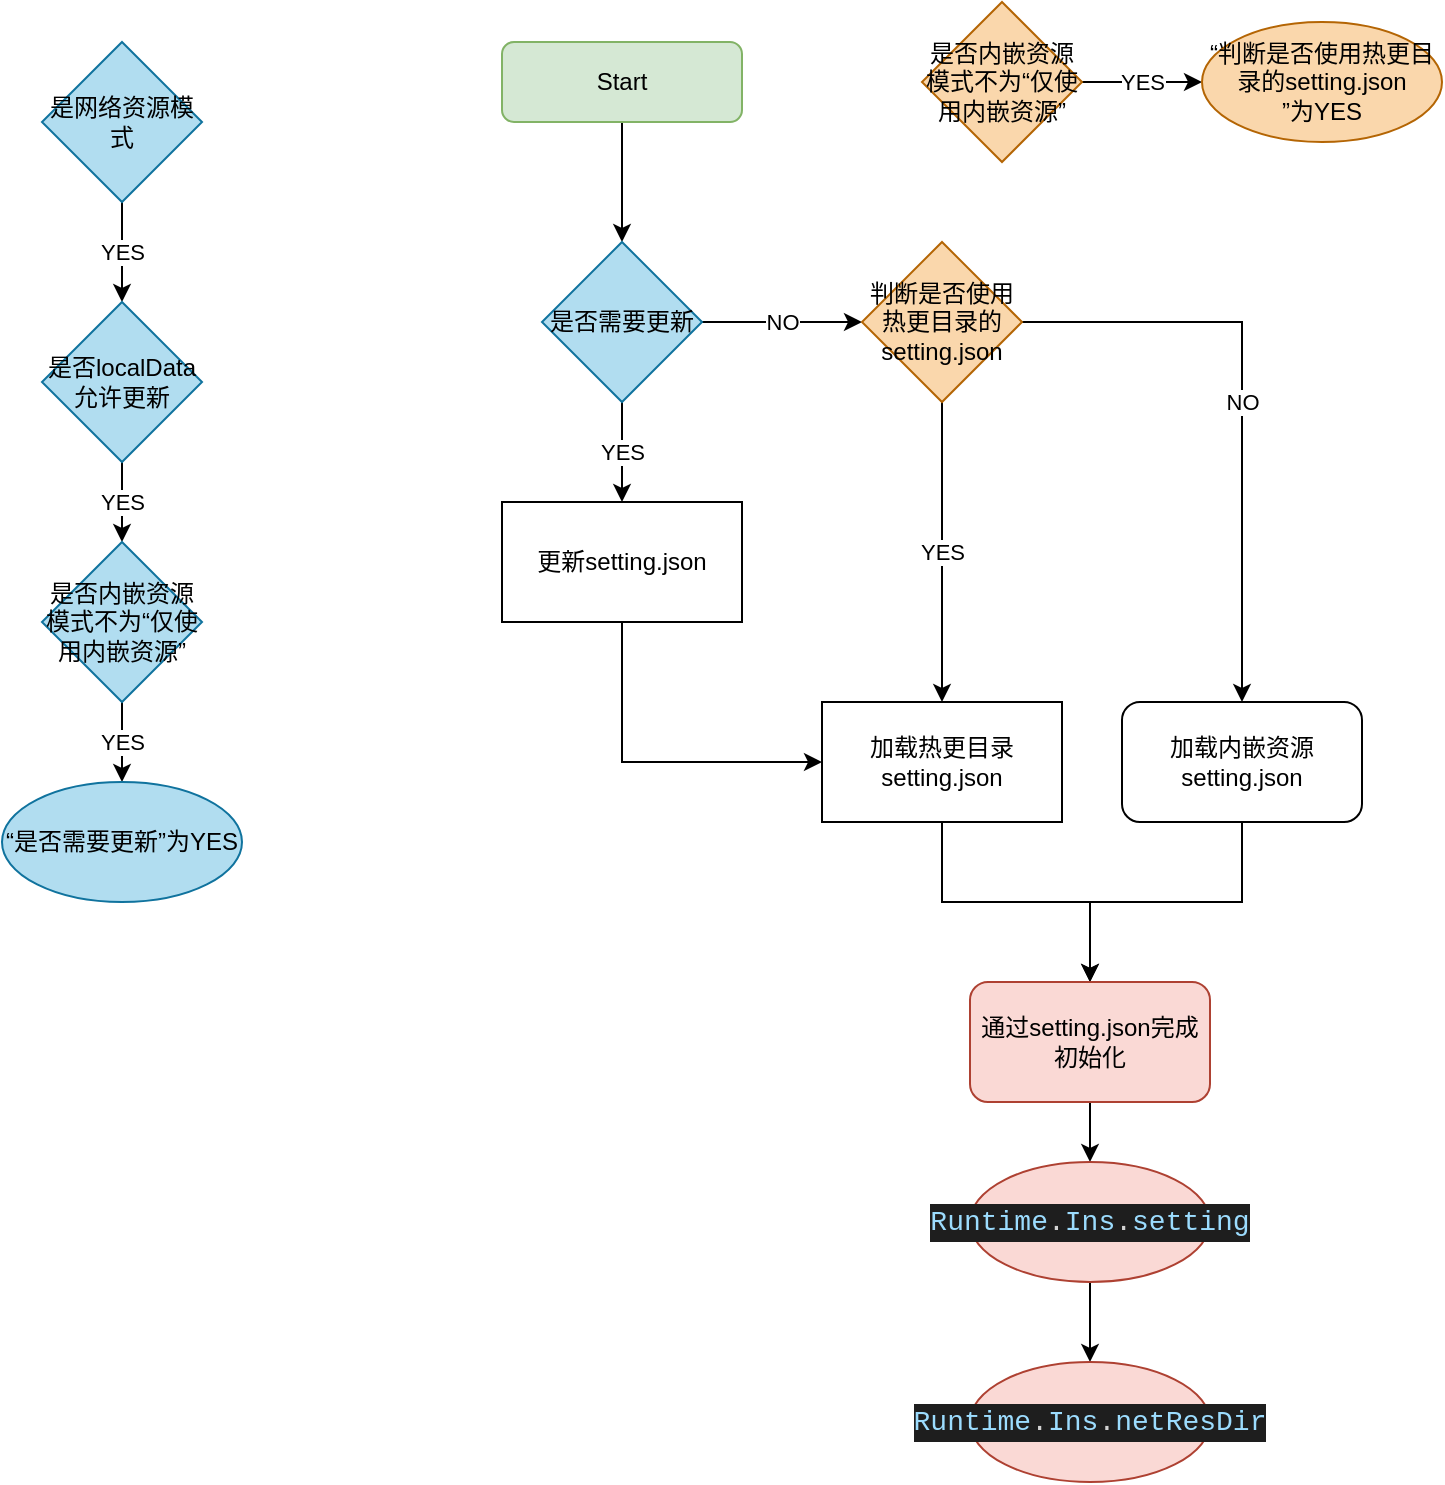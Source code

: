 <mxfile version="20.2.3" type="device"><diagram id="C5RBs43oDa-KdzZeNtuy" name="Page-1"><mxGraphModel dx="1422" dy="865" grid="1" gridSize="10" guides="1" tooltips="1" connect="1" arrows="1" fold="1" page="1" pageScale="1" pageWidth="827" pageHeight="1169" math="0" shadow="0"><root><mxCell id="WIyWlLk6GJQsqaUBKTNV-0"/><mxCell id="WIyWlLk6GJQsqaUBKTNV-1" parent="WIyWlLk6GJQsqaUBKTNV-0"/><mxCell id="y8ljHlE-nYR1V-ZYTRyt-1" style="edgeStyle=orthogonalEdgeStyle;rounded=0;orthogonalLoop=1;jettySize=auto;html=1;entryX=0.5;entryY=0;entryDx=0;entryDy=0;" parent="WIyWlLk6GJQsqaUBKTNV-1" source="WIyWlLk6GJQsqaUBKTNV-3" target="y8ljHlE-nYR1V-ZYTRyt-0" edge="1"><mxGeometry relative="1" as="geometry"/></mxCell><mxCell id="WIyWlLk6GJQsqaUBKTNV-3" value="Start" style="rounded=1;whiteSpace=wrap;html=1;fontSize=12;glass=0;strokeWidth=1;shadow=0;fillColor=#d5e8d4;strokeColor=#82b366;" parent="WIyWlLk6GJQsqaUBKTNV-1" vertex="1"><mxGeometry x="270" y="50" width="120" height="40" as="geometry"/></mxCell><mxCell id="NzKCku2U2kgPAwxSgR5y-1" value="YES" style="edgeStyle=orthogonalEdgeStyle;rounded=0;orthogonalLoop=1;jettySize=auto;html=1;" edge="1" parent="WIyWlLk6GJQsqaUBKTNV-1" source="y8ljHlE-nYR1V-ZYTRyt-0" target="NzKCku2U2kgPAwxSgR5y-0"><mxGeometry relative="1" as="geometry"/></mxCell><mxCell id="NzKCku2U2kgPAwxSgR5y-5" value="NO" style="edgeStyle=orthogonalEdgeStyle;rounded=0;orthogonalLoop=1;jettySize=auto;html=1;" edge="1" parent="WIyWlLk6GJQsqaUBKTNV-1" source="y8ljHlE-nYR1V-ZYTRyt-0" target="NzKCku2U2kgPAwxSgR5y-4"><mxGeometry relative="1" as="geometry"/></mxCell><mxCell id="y8ljHlE-nYR1V-ZYTRyt-0" value="是否需要更新" style="rhombus;whiteSpace=wrap;html=1;fillColor=#b1ddf0;strokeColor=#10739e;" parent="WIyWlLk6GJQsqaUBKTNV-1" vertex="1"><mxGeometry x="290" y="150" width="80" height="80" as="geometry"/></mxCell><mxCell id="NzKCku2U2kgPAwxSgR5y-3" value="" style="edgeStyle=orthogonalEdgeStyle;rounded=0;orthogonalLoop=1;jettySize=auto;html=1;entryX=0;entryY=0.5;entryDx=0;entryDy=0;exitX=0.5;exitY=1;exitDx=0;exitDy=0;" edge="1" parent="WIyWlLk6GJQsqaUBKTNV-1" source="NzKCku2U2kgPAwxSgR5y-0" target="NzKCku2U2kgPAwxSgR5y-2"><mxGeometry relative="1" as="geometry"/></mxCell><mxCell id="NzKCku2U2kgPAwxSgR5y-0" value="更新setting.json" style="whiteSpace=wrap;html=1;" vertex="1" parent="WIyWlLk6GJQsqaUBKTNV-1"><mxGeometry x="270" y="280" width="120" height="60" as="geometry"/></mxCell><mxCell id="NzKCku2U2kgPAwxSgR5y-12" style="edgeStyle=orthogonalEdgeStyle;rounded=0;orthogonalLoop=1;jettySize=auto;html=1;exitX=0.5;exitY=1;exitDx=0;exitDy=0;entryX=0.5;entryY=0;entryDx=0;entryDy=0;" edge="1" parent="WIyWlLk6GJQsqaUBKTNV-1" source="NzKCku2U2kgPAwxSgR5y-2" target="NzKCku2U2kgPAwxSgR5y-11"><mxGeometry relative="1" as="geometry"/></mxCell><mxCell id="NzKCku2U2kgPAwxSgR5y-2" value="加载热更目录setting.json" style="whiteSpace=wrap;html=1;" vertex="1" parent="WIyWlLk6GJQsqaUBKTNV-1"><mxGeometry x="430" y="380" width="120" height="60" as="geometry"/></mxCell><mxCell id="NzKCku2U2kgPAwxSgR5y-7" value="NO" style="edgeStyle=orthogonalEdgeStyle;rounded=0;orthogonalLoop=1;jettySize=auto;html=1;entryX=0.5;entryY=0;entryDx=0;entryDy=0;" edge="1" parent="WIyWlLk6GJQsqaUBKTNV-1" source="NzKCku2U2kgPAwxSgR5y-4" target="NzKCku2U2kgPAwxSgR5y-10"><mxGeometry relative="1" as="geometry"><mxPoint x="610" y="190" as="targetPoint"/></mxGeometry></mxCell><mxCell id="NzKCku2U2kgPAwxSgR5y-9" value="YES" style="edgeStyle=orthogonalEdgeStyle;rounded=0;orthogonalLoop=1;jettySize=auto;html=1;entryX=0.5;entryY=0;entryDx=0;entryDy=0;" edge="1" parent="WIyWlLk6GJQsqaUBKTNV-1" source="NzKCku2U2kgPAwxSgR5y-4" target="NzKCku2U2kgPAwxSgR5y-2"><mxGeometry relative="1" as="geometry"><mxPoint x="490" y="320" as="targetPoint"/></mxGeometry></mxCell><mxCell id="NzKCku2U2kgPAwxSgR5y-4" value="判断是否使用热更目录的setting.json" style="rhombus;whiteSpace=wrap;html=1;fillColor=#fad7ac;strokeColor=#b46504;" vertex="1" parent="WIyWlLk6GJQsqaUBKTNV-1"><mxGeometry x="450" y="150" width="80" height="80" as="geometry"/></mxCell><mxCell id="NzKCku2U2kgPAwxSgR5y-13" style="edgeStyle=orthogonalEdgeStyle;rounded=0;orthogonalLoop=1;jettySize=auto;html=1;exitX=0.5;exitY=1;exitDx=0;exitDy=0;entryX=0.5;entryY=0;entryDx=0;entryDy=0;" edge="1" parent="WIyWlLk6GJQsqaUBKTNV-1" source="NzKCku2U2kgPAwxSgR5y-10" target="NzKCku2U2kgPAwxSgR5y-11"><mxGeometry relative="1" as="geometry"/></mxCell><mxCell id="NzKCku2U2kgPAwxSgR5y-10" value="加载内嵌资源setting.json" style="rounded=1;whiteSpace=wrap;html=1;" vertex="1" parent="WIyWlLk6GJQsqaUBKTNV-1"><mxGeometry x="580" y="380" width="120" height="60" as="geometry"/></mxCell><mxCell id="NzKCku2U2kgPAwxSgR5y-28" value="" style="edgeStyle=none;shape=connector;curved=1;rounded=0;orthogonalLoop=1;jettySize=auto;html=1;labelBackgroundColor=default;fontFamily=Helvetica;fontSize=11;fontColor=default;endArrow=classic;strokeColor=default;" edge="1" parent="WIyWlLk6GJQsqaUBKTNV-1" source="NzKCku2U2kgPAwxSgR5y-11" target="NzKCku2U2kgPAwxSgR5y-27"><mxGeometry relative="1" as="geometry"/></mxCell><mxCell id="NzKCku2U2kgPAwxSgR5y-11" value="通过setting.json完成初始化" style="rounded=1;whiteSpace=wrap;html=1;fillColor=#fad9d5;strokeColor=#ae4132;" vertex="1" parent="WIyWlLk6GJQsqaUBKTNV-1"><mxGeometry x="504" y="520" width="120" height="60" as="geometry"/></mxCell><mxCell id="NzKCku2U2kgPAwxSgR5y-16" value="YES" style="edgeStyle=orthogonalEdgeStyle;rounded=0;orthogonalLoop=1;jettySize=auto;html=1;" edge="1" parent="WIyWlLk6GJQsqaUBKTNV-1" source="NzKCku2U2kgPAwxSgR5y-14" target="NzKCku2U2kgPAwxSgR5y-15"><mxGeometry relative="1" as="geometry"/></mxCell><mxCell id="NzKCku2U2kgPAwxSgR5y-14" value="是网络资源模式" style="rhombus;whiteSpace=wrap;html=1;fillColor=#b1ddf0;strokeColor=#10739e;" vertex="1" parent="WIyWlLk6GJQsqaUBKTNV-1"><mxGeometry x="40" y="50" width="80" height="80" as="geometry"/></mxCell><mxCell id="NzKCku2U2kgPAwxSgR5y-18" value="YES" style="edgeStyle=orthogonalEdgeStyle;rounded=0;orthogonalLoop=1;jettySize=auto;html=1;" edge="1" parent="WIyWlLk6GJQsqaUBKTNV-1" source="NzKCku2U2kgPAwxSgR5y-15" target="NzKCku2U2kgPAwxSgR5y-17"><mxGeometry relative="1" as="geometry"/></mxCell><mxCell id="NzKCku2U2kgPAwxSgR5y-15" value="是否localData允许更新" style="rhombus;whiteSpace=wrap;html=1;fillColor=#b1ddf0;strokeColor=#10739e;" vertex="1" parent="WIyWlLk6GJQsqaUBKTNV-1"><mxGeometry x="40" y="180" width="80" height="80" as="geometry"/></mxCell><mxCell id="NzKCku2U2kgPAwxSgR5y-20" value="YES" style="edgeStyle=orthogonalEdgeStyle;rounded=0;orthogonalLoop=1;jettySize=auto;html=1;" edge="1" parent="WIyWlLk6GJQsqaUBKTNV-1" source="NzKCku2U2kgPAwxSgR5y-17" target="NzKCku2U2kgPAwxSgR5y-19"><mxGeometry relative="1" as="geometry"/></mxCell><mxCell id="NzKCku2U2kgPAwxSgR5y-17" value="是否内嵌资源模式不为“仅使用内嵌资源”" style="rhombus;whiteSpace=wrap;html=1;fillColor=#b1ddf0;strokeColor=#10739e;" vertex="1" parent="WIyWlLk6GJQsqaUBKTNV-1"><mxGeometry x="40" y="300" width="80" height="80" as="geometry"/></mxCell><mxCell id="NzKCku2U2kgPAwxSgR5y-19" value="“是否需要更新”为YES" style="ellipse;whiteSpace=wrap;html=1;fillColor=#b1ddf0;strokeColor=#10739e;" vertex="1" parent="WIyWlLk6GJQsqaUBKTNV-1"><mxGeometry x="20" y="420" width="120" height="60" as="geometry"/></mxCell><mxCell id="NzKCku2U2kgPAwxSgR5y-24" value="YES" style="edgeStyle=none;shape=connector;curved=1;rounded=0;orthogonalLoop=1;jettySize=auto;html=1;labelBackgroundColor=default;fontFamily=Helvetica;fontSize=11;fontColor=default;endArrow=classic;strokeColor=default;" edge="1" parent="WIyWlLk6GJQsqaUBKTNV-1" source="NzKCku2U2kgPAwxSgR5y-22" target="NzKCku2U2kgPAwxSgR5y-23"><mxGeometry relative="1" as="geometry"/></mxCell><mxCell id="NzKCku2U2kgPAwxSgR5y-22" value="是否内嵌资源模式不为“仅使用内嵌资源”" style="rhombus;whiteSpace=wrap;html=1;fillColor=#fad7ac;strokeColor=#b46504;" vertex="1" parent="WIyWlLk6GJQsqaUBKTNV-1"><mxGeometry x="480" y="30" width="80" height="80" as="geometry"/></mxCell><mxCell id="NzKCku2U2kgPAwxSgR5y-23" value="“判断是否使用热更目录的setting.json&lt;br&gt;”为YES" style="ellipse;whiteSpace=wrap;html=1;fillColor=#fad7ac;strokeColor=#b46504;" vertex="1" parent="WIyWlLk6GJQsqaUBKTNV-1"><mxGeometry x="620" y="40" width="120" height="60" as="geometry"/></mxCell><mxCell id="NzKCku2U2kgPAwxSgR5y-30" value="" style="edgeStyle=none;shape=connector;curved=1;rounded=0;orthogonalLoop=1;jettySize=auto;html=1;labelBackgroundColor=default;fontFamily=Helvetica;fontSize=11;fontColor=default;endArrow=classic;strokeColor=default;" edge="1" parent="WIyWlLk6GJQsqaUBKTNV-1" source="NzKCku2U2kgPAwxSgR5y-27" target="NzKCku2U2kgPAwxSgR5y-29"><mxGeometry relative="1" as="geometry"/></mxCell><mxCell id="NzKCku2U2kgPAwxSgR5y-27" value="&lt;div style=&quot;color: rgb(212, 212, 212); background-color: rgb(30, 30, 30); font-family: Consolas, &amp;quot;Courier New&amp;quot;, monospace; font-size: 14px; line-height: 19px;&quot;&gt;&lt;span style=&quot;color: #9cdcfe;&quot;&gt;Runtime&lt;/span&gt;.&lt;span style=&quot;color: #9cdcfe;&quot;&gt;Ins&lt;/span&gt;.&lt;span style=&quot;color: #9cdcfe;&quot;&gt;setting&lt;/span&gt;&lt;/div&gt;" style="ellipse;whiteSpace=wrap;html=1;fillColor=#fad9d5;strokeColor=#ae4132;rounded=1;" vertex="1" parent="WIyWlLk6GJQsqaUBKTNV-1"><mxGeometry x="504" y="610" width="120" height="60" as="geometry"/></mxCell><mxCell id="NzKCku2U2kgPAwxSgR5y-29" value="&lt;div style=&quot;color: rgb(212, 212, 212); background-color: rgb(30, 30, 30); font-family: Consolas, &amp;quot;Courier New&amp;quot;, monospace; font-size: 14px; line-height: 19px;&quot;&gt;&lt;span style=&quot;color: #9cdcfe;&quot;&gt;Runtime&lt;/span&gt;.&lt;span style=&quot;color: #9cdcfe;&quot;&gt;Ins&lt;/span&gt;.&lt;span style=&quot;color: #9cdcfe;&quot;&gt;netResDir&lt;/span&gt;&lt;/div&gt;" style="ellipse;whiteSpace=wrap;html=1;fillColor=#fad9d5;strokeColor=#ae4132;rounded=1;" vertex="1" parent="WIyWlLk6GJQsqaUBKTNV-1"><mxGeometry x="504" y="710" width="120" height="60" as="geometry"/></mxCell></root></mxGraphModel></diagram></mxfile>